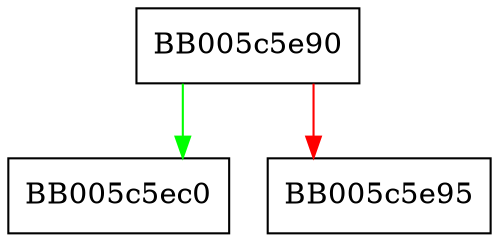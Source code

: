 digraph EVP_RAND_is_a {
  node [shape="box"];
  graph [splines=ortho];
  BB005c5e90 -> BB005c5ec0 [color="green"];
  BB005c5e90 -> BB005c5e95 [color="red"];
}